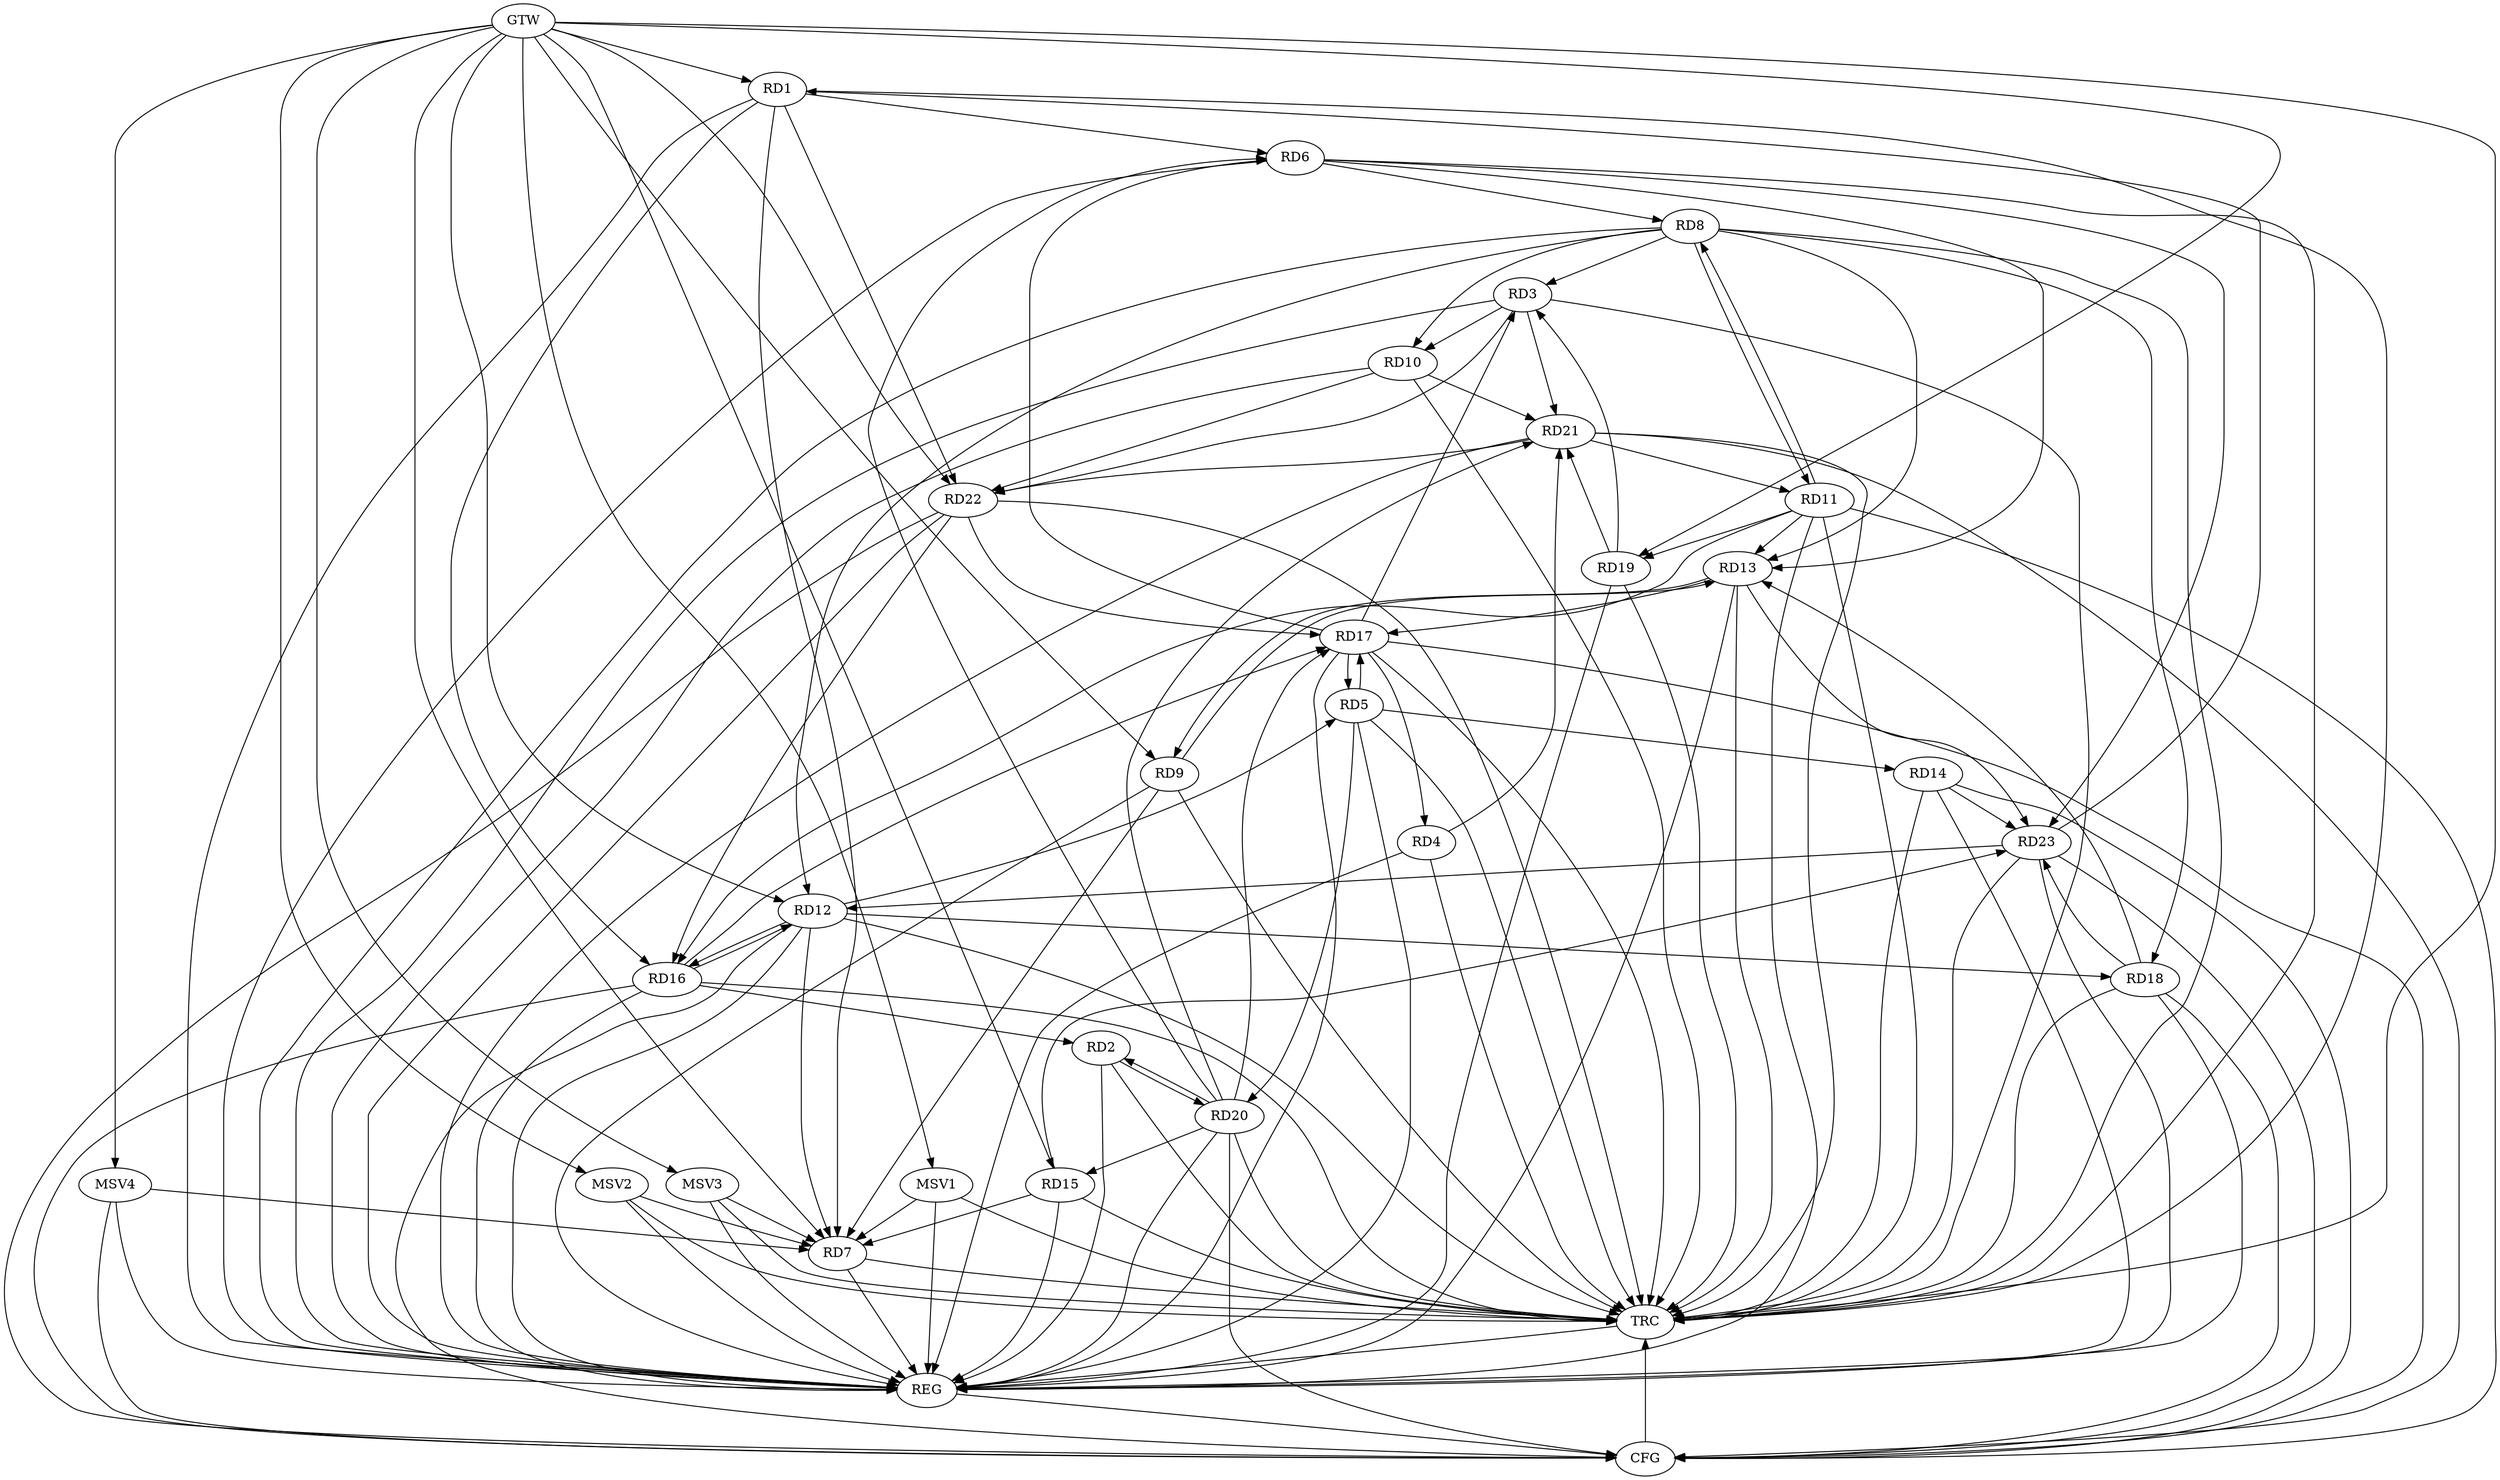 strict digraph G {
  RD1 [ label="RD1" ];
  RD2 [ label="RD2" ];
  RD3 [ label="RD3" ];
  RD4 [ label="RD4" ];
  RD5 [ label="RD5" ];
  RD6 [ label="RD6" ];
  RD7 [ label="RD7" ];
  RD8 [ label="RD8" ];
  RD9 [ label="RD9" ];
  RD10 [ label="RD10" ];
  RD11 [ label="RD11" ];
  RD12 [ label="RD12" ];
  RD13 [ label="RD13" ];
  RD14 [ label="RD14" ];
  RD15 [ label="RD15" ];
  RD16 [ label="RD16" ];
  RD17 [ label="RD17" ];
  RD18 [ label="RD18" ];
  RD19 [ label="RD19" ];
  RD20 [ label="RD20" ];
  RD21 [ label="RD21" ];
  RD22 [ label="RD22" ];
  RD23 [ label="RD23" ];
  GTW [ label="GTW" ];
  REG [ label="REG" ];
  CFG [ label="CFG" ];
  TRC [ label="TRC" ];
  MSV1 [ label="MSV1" ];
  MSV2 [ label="MSV2" ];
  MSV3 [ label="MSV3" ];
  MSV4 [ label="MSV4" ];
  RD1 -> RD6;
  RD1 -> RD7;
  RD1 -> RD16;
  RD1 -> RD22;
  RD23 -> RD1;
  RD16 -> RD2;
  RD2 -> RD20;
  RD20 -> RD2;
  RD8 -> RD3;
  RD3 -> RD10;
  RD17 -> RD3;
  RD19 -> RD3;
  RD3 -> RD21;
  RD3 -> RD22;
  RD17 -> RD4;
  RD4 -> RD21;
  RD12 -> RD5;
  RD5 -> RD14;
  RD5 -> RD17;
  RD17 -> RD5;
  RD5 -> RD20;
  RD6 -> RD8;
  RD6 -> RD13;
  RD17 -> RD6;
  RD20 -> RD6;
  RD6 -> RD23;
  RD9 -> RD7;
  RD12 -> RD7;
  RD15 -> RD7;
  RD8 -> RD10;
  RD8 -> RD11;
  RD11 -> RD8;
  RD8 -> RD12;
  RD8 -> RD13;
  RD8 -> RD18;
  RD9 -> RD13;
  RD13 -> RD9;
  RD10 -> RD21;
  RD10 -> RD22;
  RD11 -> RD13;
  RD11 -> RD16;
  RD11 -> RD19;
  RD21 -> RD11;
  RD12 -> RD16;
  RD16 -> RD12;
  RD12 -> RD18;
  RD23 -> RD12;
  RD13 -> RD17;
  RD18 -> RD13;
  RD13 -> RD23;
  RD14 -> RD23;
  RD20 -> RD15;
  RD15 -> RD23;
  RD16 -> RD17;
  RD22 -> RD16;
  RD20 -> RD17;
  RD22 -> RD17;
  RD18 -> RD23;
  RD19 -> RD21;
  RD20 -> RD21;
  RD21 -> RD22;
  GTW -> RD7;
  GTW -> RD1;
  GTW -> RD12;
  GTW -> RD15;
  GTW -> RD19;
  GTW -> RD9;
  GTW -> RD22;
  RD1 -> REG;
  RD2 -> REG;
  RD3 -> REG;
  RD4 -> REG;
  RD5 -> REG;
  RD6 -> REG;
  RD7 -> REG;
  RD8 -> REG;
  RD9 -> REG;
  RD10 -> REG;
  RD11 -> REG;
  RD12 -> REG;
  RD13 -> REG;
  RD14 -> REG;
  RD15 -> REG;
  RD16 -> REG;
  RD17 -> REG;
  RD18 -> REG;
  RD19 -> REG;
  RD20 -> REG;
  RD21 -> REG;
  RD22 -> REG;
  RD23 -> REG;
  RD23 -> CFG;
  RD16 -> CFG;
  RD12 -> CFG;
  RD22 -> CFG;
  RD21 -> CFG;
  RD11 -> CFG;
  RD18 -> CFG;
  RD20 -> CFG;
  RD14 -> CFG;
  RD17 -> CFG;
  REG -> CFG;
  RD1 -> TRC;
  RD2 -> TRC;
  RD3 -> TRC;
  RD4 -> TRC;
  RD5 -> TRC;
  RD6 -> TRC;
  RD7 -> TRC;
  RD8 -> TRC;
  RD9 -> TRC;
  RD10 -> TRC;
  RD11 -> TRC;
  RD12 -> TRC;
  RD13 -> TRC;
  RD14 -> TRC;
  RD15 -> TRC;
  RD16 -> TRC;
  RD17 -> TRC;
  RD18 -> TRC;
  RD19 -> TRC;
  RD20 -> TRC;
  RD21 -> TRC;
  RD22 -> TRC;
  RD23 -> TRC;
  GTW -> TRC;
  CFG -> TRC;
  TRC -> REG;
  MSV1 -> RD7;
  GTW -> MSV1;
  MSV1 -> REG;
  MSV1 -> TRC;
  MSV2 -> RD7;
  GTW -> MSV2;
  MSV2 -> REG;
  MSV2 -> TRC;
  MSV3 -> RD7;
  MSV4 -> RD7;
  GTW -> MSV3;
  MSV3 -> REG;
  MSV3 -> TRC;
  GTW -> MSV4;
  MSV4 -> REG;
  MSV4 -> CFG;
}
